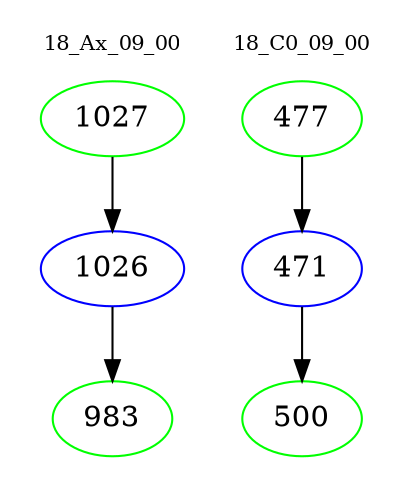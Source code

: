 digraph{
subgraph cluster_0 {
color = white
label = "18_Ax_09_00";
fontsize=10;
T0_1027 [label="1027", color="green"]
T0_1027 -> T0_1026 [color="black"]
T0_1026 [label="1026", color="blue"]
T0_1026 -> T0_983 [color="black"]
T0_983 [label="983", color="green"]
}
subgraph cluster_1 {
color = white
label = "18_C0_09_00";
fontsize=10;
T1_477 [label="477", color="green"]
T1_477 -> T1_471 [color="black"]
T1_471 [label="471", color="blue"]
T1_471 -> T1_500 [color="black"]
T1_500 [label="500", color="green"]
}
}
